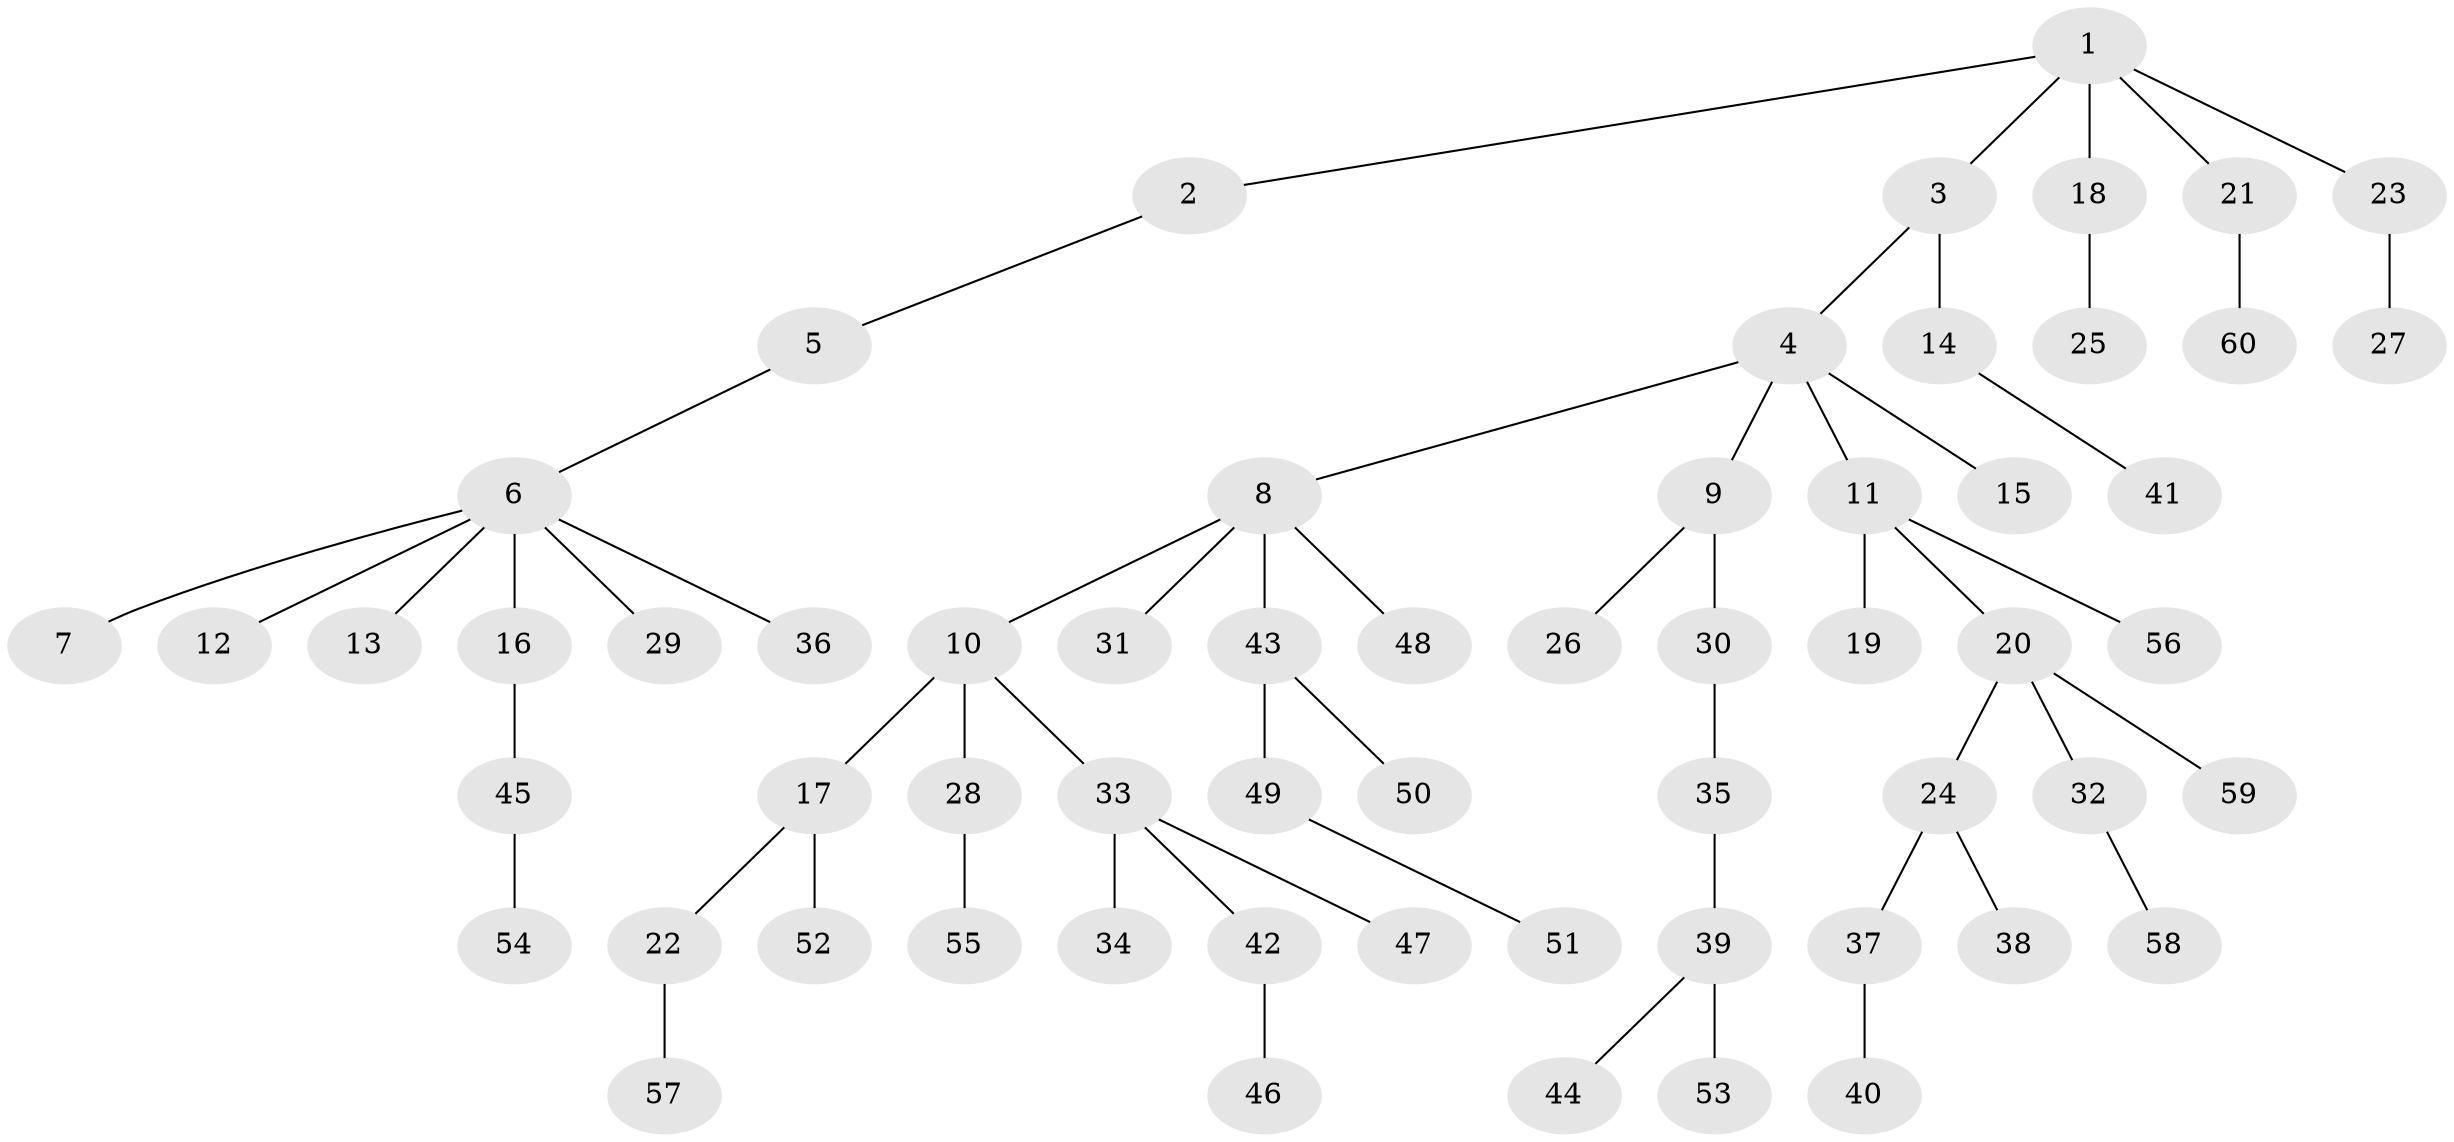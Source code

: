 // coarse degree distribution, {5: 0.025, 2: 0.1, 6: 0.025, 7: 0.05, 1: 0.65, 3: 0.125, 4: 0.025}
// Generated by graph-tools (version 1.1) at 2025/52/02/27/25 19:52:10]
// undirected, 60 vertices, 59 edges
graph export_dot {
graph [start="1"]
  node [color=gray90,style=filled];
  1;
  2;
  3;
  4;
  5;
  6;
  7;
  8;
  9;
  10;
  11;
  12;
  13;
  14;
  15;
  16;
  17;
  18;
  19;
  20;
  21;
  22;
  23;
  24;
  25;
  26;
  27;
  28;
  29;
  30;
  31;
  32;
  33;
  34;
  35;
  36;
  37;
  38;
  39;
  40;
  41;
  42;
  43;
  44;
  45;
  46;
  47;
  48;
  49;
  50;
  51;
  52;
  53;
  54;
  55;
  56;
  57;
  58;
  59;
  60;
  1 -- 2;
  1 -- 3;
  1 -- 18;
  1 -- 21;
  1 -- 23;
  2 -- 5;
  3 -- 4;
  3 -- 14;
  4 -- 8;
  4 -- 9;
  4 -- 11;
  4 -- 15;
  5 -- 6;
  6 -- 7;
  6 -- 12;
  6 -- 13;
  6 -- 16;
  6 -- 29;
  6 -- 36;
  8 -- 10;
  8 -- 31;
  8 -- 43;
  8 -- 48;
  9 -- 26;
  9 -- 30;
  10 -- 17;
  10 -- 28;
  10 -- 33;
  11 -- 19;
  11 -- 20;
  11 -- 56;
  14 -- 41;
  16 -- 45;
  17 -- 22;
  17 -- 52;
  18 -- 25;
  20 -- 24;
  20 -- 32;
  20 -- 59;
  21 -- 60;
  22 -- 57;
  23 -- 27;
  24 -- 37;
  24 -- 38;
  28 -- 55;
  30 -- 35;
  32 -- 58;
  33 -- 34;
  33 -- 42;
  33 -- 47;
  35 -- 39;
  37 -- 40;
  39 -- 44;
  39 -- 53;
  42 -- 46;
  43 -- 49;
  43 -- 50;
  45 -- 54;
  49 -- 51;
}
